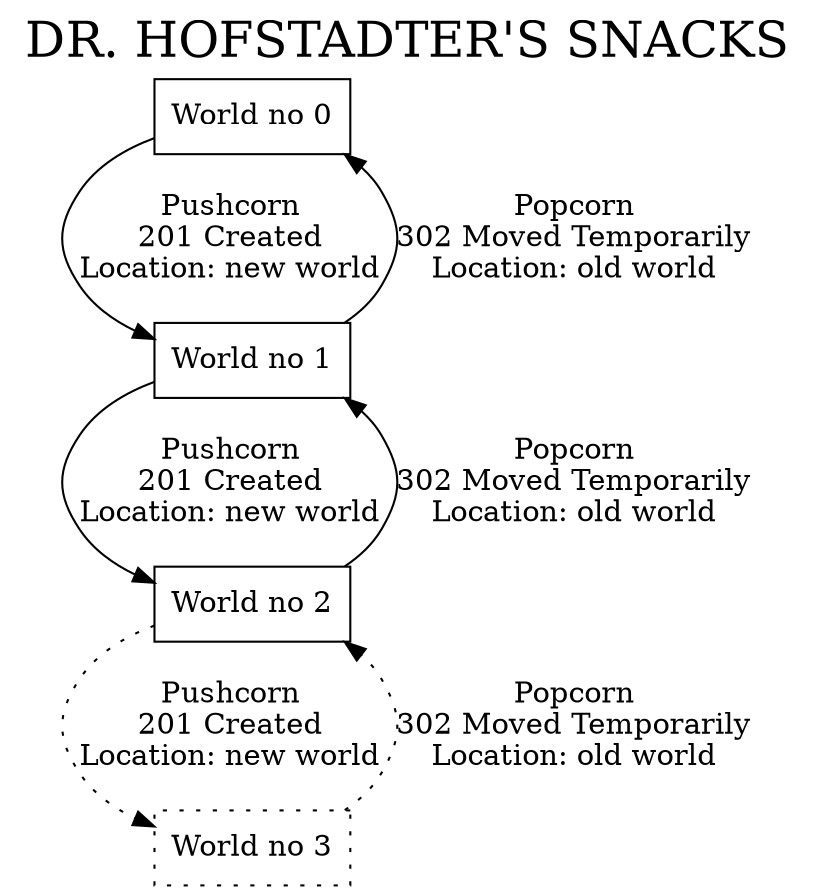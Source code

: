 digraph {
  label="DR. HOFSTADTER'S SNACKS";
  labelloc=t;
  fontsize=24;
  node [shape=box];

  world0 [label="World no 0"];
  world1 [label="World no 1"];
  world2 [label="World no 2"];
  world3 [label="World no 3",style="dotted"];

  world0 -> world1 [label="Pushcorn\n201 Created\nLocation: new world"];
  world1 -> world0 [label="Popcorn\n302 Moved Temporarily\nLocation: old world"];

  world1 -> world2 [label="Pushcorn\n201 Created\nLocation: new world"];
  world2 -> world1 [label="Popcorn\n302 Moved Temporarily\nLocation: old world"];

  world2 -> world3 [label="Pushcorn\n201 Created\nLocation: new world",style="dotted"];
  world3 -> world2 [label="Popcorn\n302 Moved Temporarily\nLocation: old world",style="dotted"];
}